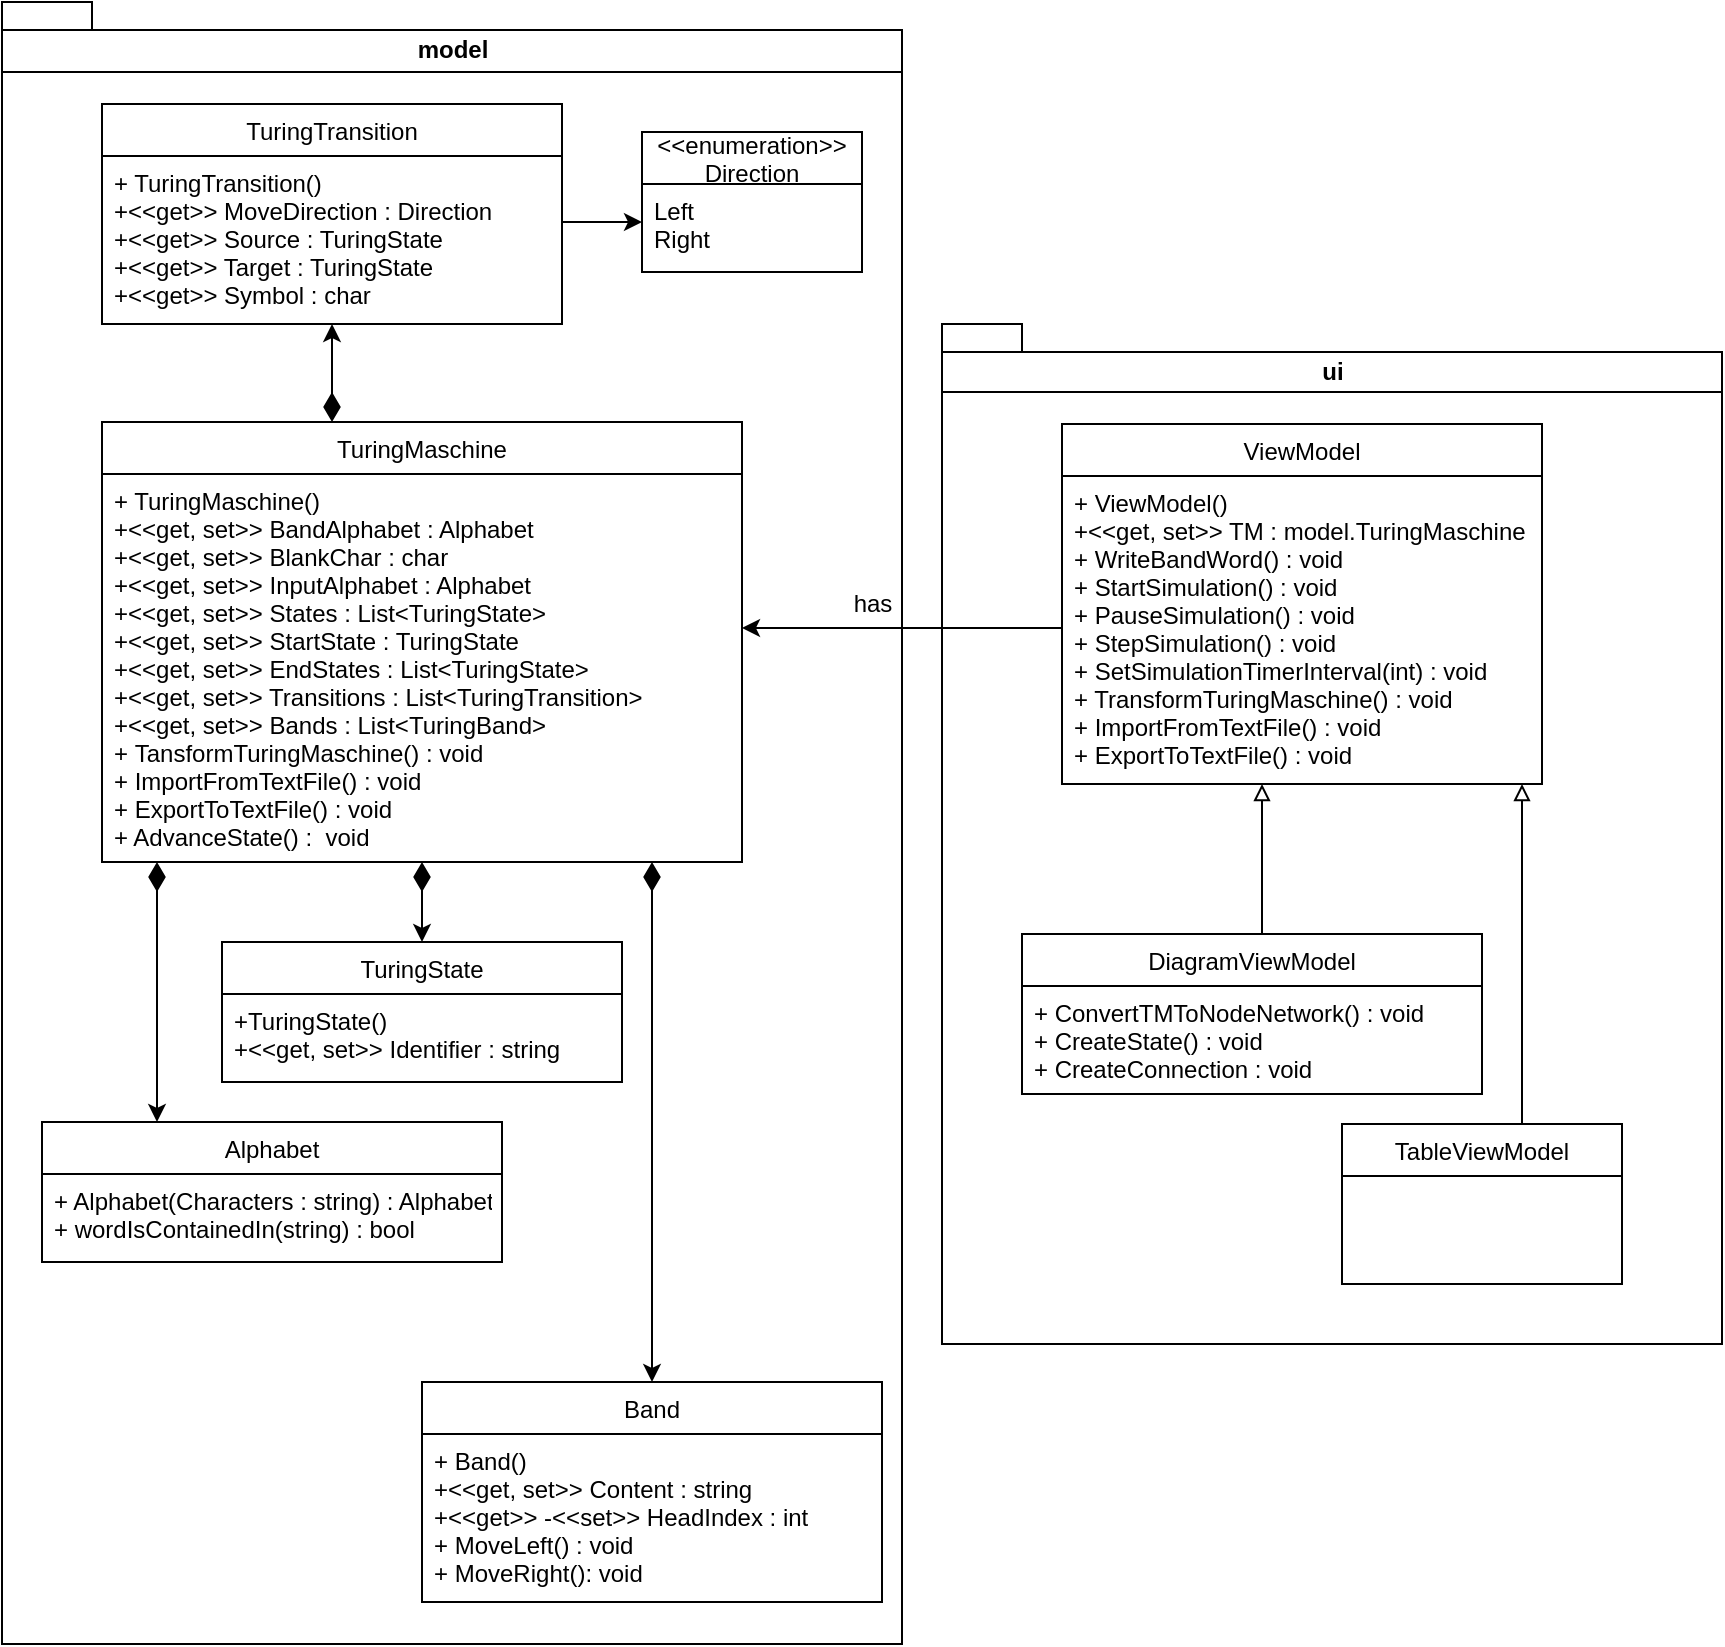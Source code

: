 <mxfile version="17.4.6" type="device"><diagram id="NCkT-1Lc4r4xEOJA9X0m" name="Page-1"><mxGraphModel dx="1775" dy="984" grid="1" gridSize="10" guides="1" tooltips="1" connect="1" arrows="1" fold="1" page="1" pageScale="1" pageWidth="850" pageHeight="1100" math="0" shadow="0"><root><mxCell id="0"/><mxCell id="1" parent="0"/><mxCell id="m2FqrhuBe_8cG6J0osBo-69" value="model" style="shape=folder;fontStyle=1;spacingTop=10;tabWidth=40;tabHeight=14;tabPosition=left;html=1;strokeColor=default;verticalAlign=top;" vertex="1" parent="1"><mxGeometry x="30" y="89" width="450" height="821" as="geometry"/></mxCell><mxCell id="m2FqrhuBe_8cG6J0osBo-68" value="ui" style="shape=folder;fontStyle=1;spacingTop=10;tabWidth=40;tabHeight=14;tabPosition=left;html=1;strokeColor=default;verticalAlign=top;" vertex="1" parent="1"><mxGeometry x="500" y="250" width="390" height="510" as="geometry"/></mxCell><mxCell id="m2FqrhuBe_8cG6J0osBo-29" value="ViewModel" style="swimlane;fontStyle=0;childLayout=stackLayout;horizontal=1;startSize=26;fillColor=none;horizontalStack=0;resizeParent=1;resizeParentMax=0;resizeLast=0;collapsible=1;marginBottom=0;strokeColor=default;" vertex="1" parent="1"><mxGeometry x="560" y="300" width="240" height="180" as="geometry"/></mxCell><mxCell id="m2FqrhuBe_8cG6J0osBo-30" value="+ ViewModel()&#10;+&lt;&lt;get, set&gt;&gt; TM : model.TuringMaschine&#10;+ WriteBandWord() : void&#10;+ StartSimulation() : void&#10;+ PauseSimulation() : void&#10;+ StepSimulation() : void&#10;+ SetSimulationTimerInterval(int) : void&#10;+ TransformTuringMaschine() : void&#10;+ ImportFromTextFile() : void&#10;+ ExportToTextFile() : void" style="text;strokeColor=none;fillColor=none;align=left;verticalAlign=top;spacingLeft=4;spacingRight=4;overflow=hidden;rotatable=0;points=[[0,0.5],[1,0.5]];portConstraint=eastwest;" vertex="1" parent="m2FqrhuBe_8cG6J0osBo-29"><mxGeometry y="26" width="240" height="154" as="geometry"/></mxCell><mxCell id="m2FqrhuBe_8cG6J0osBo-39" style="edgeStyle=orthogonalEdgeStyle;rounded=0;orthogonalLoop=1;jettySize=auto;html=1;entryX=0.5;entryY=0;entryDx=0;entryDy=0;startArrow=diamondThin;startFill=1;startSize=12;" edge="1" parent="1" source="m2FqrhuBe_8cG6J0osBo-33" target="m2FqrhuBe_8cG6J0osBo-35"><mxGeometry relative="1" as="geometry"><Array as="points"><mxPoint x="240" y="529"/><mxPoint x="240" y="529"/></Array></mxGeometry></mxCell><mxCell id="m2FqrhuBe_8cG6J0osBo-58" style="edgeStyle=orthogonalEdgeStyle;rounded=0;orthogonalLoop=1;jettySize=auto;html=1;entryX=0.5;entryY=0;entryDx=0;entryDy=0;startArrow=diamondThin;startFill=1;startSize=12;" edge="1" parent="1" source="m2FqrhuBe_8cG6J0osBo-33" target="m2FqrhuBe_8cG6J0osBo-56"><mxGeometry relative="1" as="geometry"><Array as="points"><mxPoint x="355" y="649"/><mxPoint x="355" y="649"/></Array></mxGeometry></mxCell><mxCell id="m2FqrhuBe_8cG6J0osBo-64" style="edgeStyle=orthogonalEdgeStyle;rounded=0;orthogonalLoop=1;jettySize=auto;html=1;startArrow=diamondThin;startFill=1;startSize=12;" edge="1" parent="1" source="m2FqrhuBe_8cG6J0osBo-33" target="m2FqrhuBe_8cG6J0osBo-59"><mxGeometry relative="1" as="geometry"><Array as="points"><mxPoint x="195" y="279"/><mxPoint x="195" y="279"/></Array></mxGeometry></mxCell><mxCell id="m2FqrhuBe_8cG6J0osBo-33" value="TuringMaschine" style="swimlane;fontStyle=0;childLayout=stackLayout;horizontal=1;startSize=26;fillColor=none;horizontalStack=0;resizeParent=1;resizeParentMax=0;resizeLast=0;collapsible=1;marginBottom=0;strokeColor=default;" vertex="1" parent="1"><mxGeometry x="80" y="299" width="320" height="220" as="geometry"/></mxCell><mxCell id="m2FqrhuBe_8cG6J0osBo-34" value="+ TuringMaschine()&#10;+&lt;&lt;get, set&gt;&gt; BandAlphabet : Alphabet &#10;+&lt;&lt;get, set&gt;&gt; BlankChar : char &#10;+&lt;&lt;get, set&gt;&gt; InputAlphabet : Alphabet &#10;+&lt;&lt;get, set&gt;&gt; States : List&lt;TuringState&gt; &#10;+&lt;&lt;get, set&gt;&gt; StartState : TuringState &#10;+&lt;&lt;get, set&gt;&gt; EndStates : List&lt;TuringState&gt; &#10;+&lt;&lt;get, set&gt;&gt; Transitions : List&lt;TuringTransition&gt; &#10;+&lt;&lt;get, set&gt;&gt; Bands : List&lt;TuringBand&gt; &#10;+ TansformTuringMaschine() : void&#10;+ ImportFromTextFile() : void&#10;+ ExportToTextFile() : void&#10;+ AdvanceState() :  void" style="text;strokeColor=none;fillColor=none;align=left;verticalAlign=top;spacingLeft=4;spacingRight=4;overflow=hidden;rotatable=0;points=[[0,0.5],[1,0.5]];portConstraint=eastwest;" vertex="1" parent="m2FqrhuBe_8cG6J0osBo-33"><mxGeometry y="26" width="320" height="194" as="geometry"/></mxCell><mxCell id="m2FqrhuBe_8cG6J0osBo-35" value="TuringState" style="swimlane;fontStyle=0;childLayout=stackLayout;horizontal=1;startSize=26;fillColor=none;horizontalStack=0;resizeParent=1;resizeParentMax=0;resizeLast=0;collapsible=1;marginBottom=0;strokeColor=default;" vertex="1" parent="1"><mxGeometry x="140" y="559" width="200" height="70" as="geometry"/></mxCell><mxCell id="m2FqrhuBe_8cG6J0osBo-36" value="+TuringState()&#10;+&lt;&lt;get, set&gt;&gt; Identifier : string" style="text;strokeColor=none;fillColor=none;align=left;verticalAlign=top;spacingLeft=4;spacingRight=4;overflow=hidden;rotatable=0;points=[[0,0.5],[1,0.5]];portConstraint=eastwest;" vertex="1" parent="m2FqrhuBe_8cG6J0osBo-35"><mxGeometry y="26" width="200" height="44" as="geometry"/></mxCell><mxCell id="m2FqrhuBe_8cG6J0osBo-67" style="edgeStyle=orthogonalEdgeStyle;rounded=0;orthogonalLoop=1;jettySize=auto;html=1;startArrow=none;startFill=0;endArrow=block;endFill=0;startSize=12;" edge="1" parent="1" source="m2FqrhuBe_8cG6J0osBo-37" target="m2FqrhuBe_8cG6J0osBo-29"><mxGeometry relative="1" as="geometry"><Array as="points"><mxPoint x="660" y="530"/><mxPoint x="660" y="530"/></Array></mxGeometry></mxCell><mxCell id="m2FqrhuBe_8cG6J0osBo-37" value="DiagramViewModel" style="swimlane;fontStyle=0;childLayout=stackLayout;horizontal=1;startSize=26;fillColor=none;horizontalStack=0;resizeParent=1;resizeParentMax=0;resizeLast=0;collapsible=1;marginBottom=0;strokeColor=default;" vertex="1" parent="1"><mxGeometry x="540" y="555" width="230" height="80" as="geometry"/></mxCell><mxCell id="m2FqrhuBe_8cG6J0osBo-38" value="+ ConvertTMToNodeNetwork() : void&#10;+ CreateState() : void&#10;+ CreateConnection : void" style="text;strokeColor=none;fillColor=none;align=left;verticalAlign=top;spacingLeft=4;spacingRight=4;overflow=hidden;rotatable=0;points=[[0,0.5],[1,0.5]];portConstraint=eastwest;" vertex="1" parent="m2FqrhuBe_8cG6J0osBo-37"><mxGeometry y="26" width="230" height="54" as="geometry"/></mxCell><mxCell id="m2FqrhuBe_8cG6J0osBo-41" style="edgeStyle=orthogonalEdgeStyle;rounded=0;orthogonalLoop=1;jettySize=auto;html=1;startArrow=none;startFill=0;startSize=12;" edge="1" parent="1" source="m2FqrhuBe_8cG6J0osBo-30" target="m2FqrhuBe_8cG6J0osBo-34"><mxGeometry relative="1" as="geometry"><Array as="points"><mxPoint x="430" y="402"/><mxPoint x="430" y="402"/></Array></mxGeometry></mxCell><mxCell id="m2FqrhuBe_8cG6J0osBo-43" value="has" style="text;html=1;align=center;verticalAlign=middle;resizable=0;points=[];autosize=1;strokeColor=none;fillColor=none;" vertex="1" parent="1"><mxGeometry x="450" y="380" width="30" height="20" as="geometry"/></mxCell><mxCell id="m2FqrhuBe_8cG6J0osBo-47" style="edgeStyle=orthogonalEdgeStyle;rounded=0;orthogonalLoop=1;jettySize=auto;html=1;exitX=0.75;exitY=0;exitDx=0;exitDy=0;startArrow=none;startFill=0;startSize=12;endArrow=block;endFill=0;" edge="1" parent="1" source="m2FqrhuBe_8cG6J0osBo-45" target="m2FqrhuBe_8cG6J0osBo-29"><mxGeometry relative="1" as="geometry"><Array as="points"><mxPoint x="790" y="650"/></Array></mxGeometry></mxCell><mxCell id="m2FqrhuBe_8cG6J0osBo-45" value="TableViewModel" style="swimlane;fontStyle=0;childLayout=stackLayout;horizontal=1;startSize=26;fillColor=none;horizontalStack=0;resizeParent=1;resizeParentMax=0;resizeLast=0;collapsible=1;marginBottom=0;strokeColor=default;" vertex="1" parent="1"><mxGeometry x="700" y="650" width="140" height="80" as="geometry"/></mxCell><mxCell id="m2FqrhuBe_8cG6J0osBo-49" value="Alphabet" style="swimlane;fontStyle=0;childLayout=stackLayout;horizontal=1;startSize=26;fillColor=none;horizontalStack=0;resizeParent=1;resizeParentMax=0;resizeLast=0;collapsible=1;marginBottom=0;strokeColor=default;" vertex="1" parent="1"><mxGeometry x="50" y="649" width="230" height="70" as="geometry"/></mxCell><mxCell id="m2FqrhuBe_8cG6J0osBo-50" value="+ Alphabet(Characters : string) : Alphabet&#10;+ wordIsContainedIn(string) : bool" style="text;strokeColor=none;fillColor=none;align=left;verticalAlign=top;spacingLeft=4;spacingRight=4;overflow=hidden;rotatable=0;points=[[0,0.5],[1,0.5]];portConstraint=eastwest;" vertex="1" parent="m2FqrhuBe_8cG6J0osBo-49"><mxGeometry y="26" width="230" height="44" as="geometry"/></mxCell><mxCell id="m2FqrhuBe_8cG6J0osBo-56" value="Band" style="swimlane;fontStyle=0;childLayout=stackLayout;horizontal=1;startSize=26;fillColor=none;horizontalStack=0;resizeParent=1;resizeParentMax=0;resizeLast=0;collapsible=1;marginBottom=0;strokeColor=default;" vertex="1" parent="1"><mxGeometry x="240" y="779" width="230" height="110" as="geometry"/></mxCell><mxCell id="m2FqrhuBe_8cG6J0osBo-57" value="+ Band()&#10;+&lt;&lt;get, set&gt;&gt; Content : string&#10;+&lt;&lt;get&gt;&gt; -&lt;&lt;set&gt;&gt; HeadIndex : int&#10;+ MoveLeft() : void&#10;+ MoveRight(): void" style="text;strokeColor=none;fillColor=none;align=left;verticalAlign=top;spacingLeft=4;spacingRight=4;overflow=hidden;rotatable=0;points=[[0,0.5],[1,0.5]];portConstraint=eastwest;" vertex="1" parent="m2FqrhuBe_8cG6J0osBo-56"><mxGeometry y="26" width="230" height="84" as="geometry"/></mxCell><mxCell id="m2FqrhuBe_8cG6J0osBo-59" value="TuringTransition" style="swimlane;fontStyle=0;childLayout=stackLayout;horizontal=1;startSize=26;fillColor=none;horizontalStack=0;resizeParent=1;resizeParentMax=0;resizeLast=0;collapsible=1;marginBottom=0;strokeColor=default;" vertex="1" parent="1"><mxGeometry x="80" y="140" width="230" height="110" as="geometry"/></mxCell><mxCell id="m2FqrhuBe_8cG6J0osBo-60" value="+ TuringTransition()&#10;+&lt;&lt;get&gt;&gt; MoveDirection : Direction&#10;+&lt;&lt;get&gt;&gt; Source : TuringState&#10;+&lt;&lt;get&gt;&gt; Target : TuringState&#10;+&lt;&lt;get&gt;&gt; Symbol : char" style="text;strokeColor=none;fillColor=none;align=left;verticalAlign=top;spacingLeft=4;spacingRight=4;overflow=hidden;rotatable=0;points=[[0,0.5],[1,0.5]];portConstraint=eastwest;" vertex="1" parent="m2FqrhuBe_8cG6J0osBo-59"><mxGeometry y="26" width="230" height="84" as="geometry"/></mxCell><mxCell id="m2FqrhuBe_8cG6J0osBo-61" value="&lt;&lt;enumeration&gt;&gt;&#10;Direction" style="swimlane;fontStyle=0;childLayout=stackLayout;horizontal=1;startSize=26;fillColor=none;horizontalStack=0;resizeParent=1;resizeParentMax=0;resizeLast=0;collapsible=1;marginBottom=0;strokeColor=default;" vertex="1" parent="1"><mxGeometry x="350" y="154" width="110" height="70" as="geometry"/></mxCell><mxCell id="m2FqrhuBe_8cG6J0osBo-62" value="Left&#10;Right" style="text;strokeColor=none;fillColor=none;align=left;verticalAlign=top;spacingLeft=4;spacingRight=4;overflow=hidden;rotatable=0;points=[[0,0.5],[1,0.5]];portConstraint=eastwest;" vertex="1" parent="m2FqrhuBe_8cG6J0osBo-61"><mxGeometry y="26" width="110" height="44" as="geometry"/></mxCell><mxCell id="m2FqrhuBe_8cG6J0osBo-63" style="edgeStyle=orthogonalEdgeStyle;rounded=0;orthogonalLoop=1;jettySize=auto;html=1;startArrow=none;startFill=0;startSize=12;" edge="1" parent="1" source="m2FqrhuBe_8cG6J0osBo-60" target="m2FqrhuBe_8cG6J0osBo-62"><mxGeometry relative="1" as="geometry"><Array as="points"><mxPoint x="340" y="199"/><mxPoint x="340" y="199"/></Array></mxGeometry></mxCell><mxCell id="m2FqrhuBe_8cG6J0osBo-65" style="edgeStyle=orthogonalEdgeStyle;rounded=0;orthogonalLoop=1;jettySize=auto;html=1;entryX=0.25;entryY=0;entryDx=0;entryDy=0;startArrow=diamondThin;startFill=1;startSize=12;" edge="1" parent="1" source="m2FqrhuBe_8cG6J0osBo-34" target="m2FqrhuBe_8cG6J0osBo-49"><mxGeometry relative="1" as="geometry"><Array as="points"><mxPoint x="108" y="589"/></Array></mxGeometry></mxCell><mxCell id="m2FqrhuBe_8cG6J0osBo-70" value="" style="line;strokeWidth=1;fillColor=none;align=left;verticalAlign=middle;spacingTop=-1;spacingLeft=3;spacingRight=3;rotatable=0;labelPosition=right;points=[];portConstraint=eastwest;" vertex="1" parent="1"><mxGeometry x="30" y="120" width="450" height="8" as="geometry"/></mxCell><mxCell id="m2FqrhuBe_8cG6J0osBo-71" value="" style="line;strokeWidth=1;fillColor=none;align=left;verticalAlign=middle;spacingTop=-1;spacingLeft=3;spacingRight=3;rotatable=0;labelPosition=right;points=[];portConstraint=eastwest;" vertex="1" parent="1"><mxGeometry x="500" y="280" width="390" height="8" as="geometry"/></mxCell></root></mxGraphModel></diagram></mxfile>